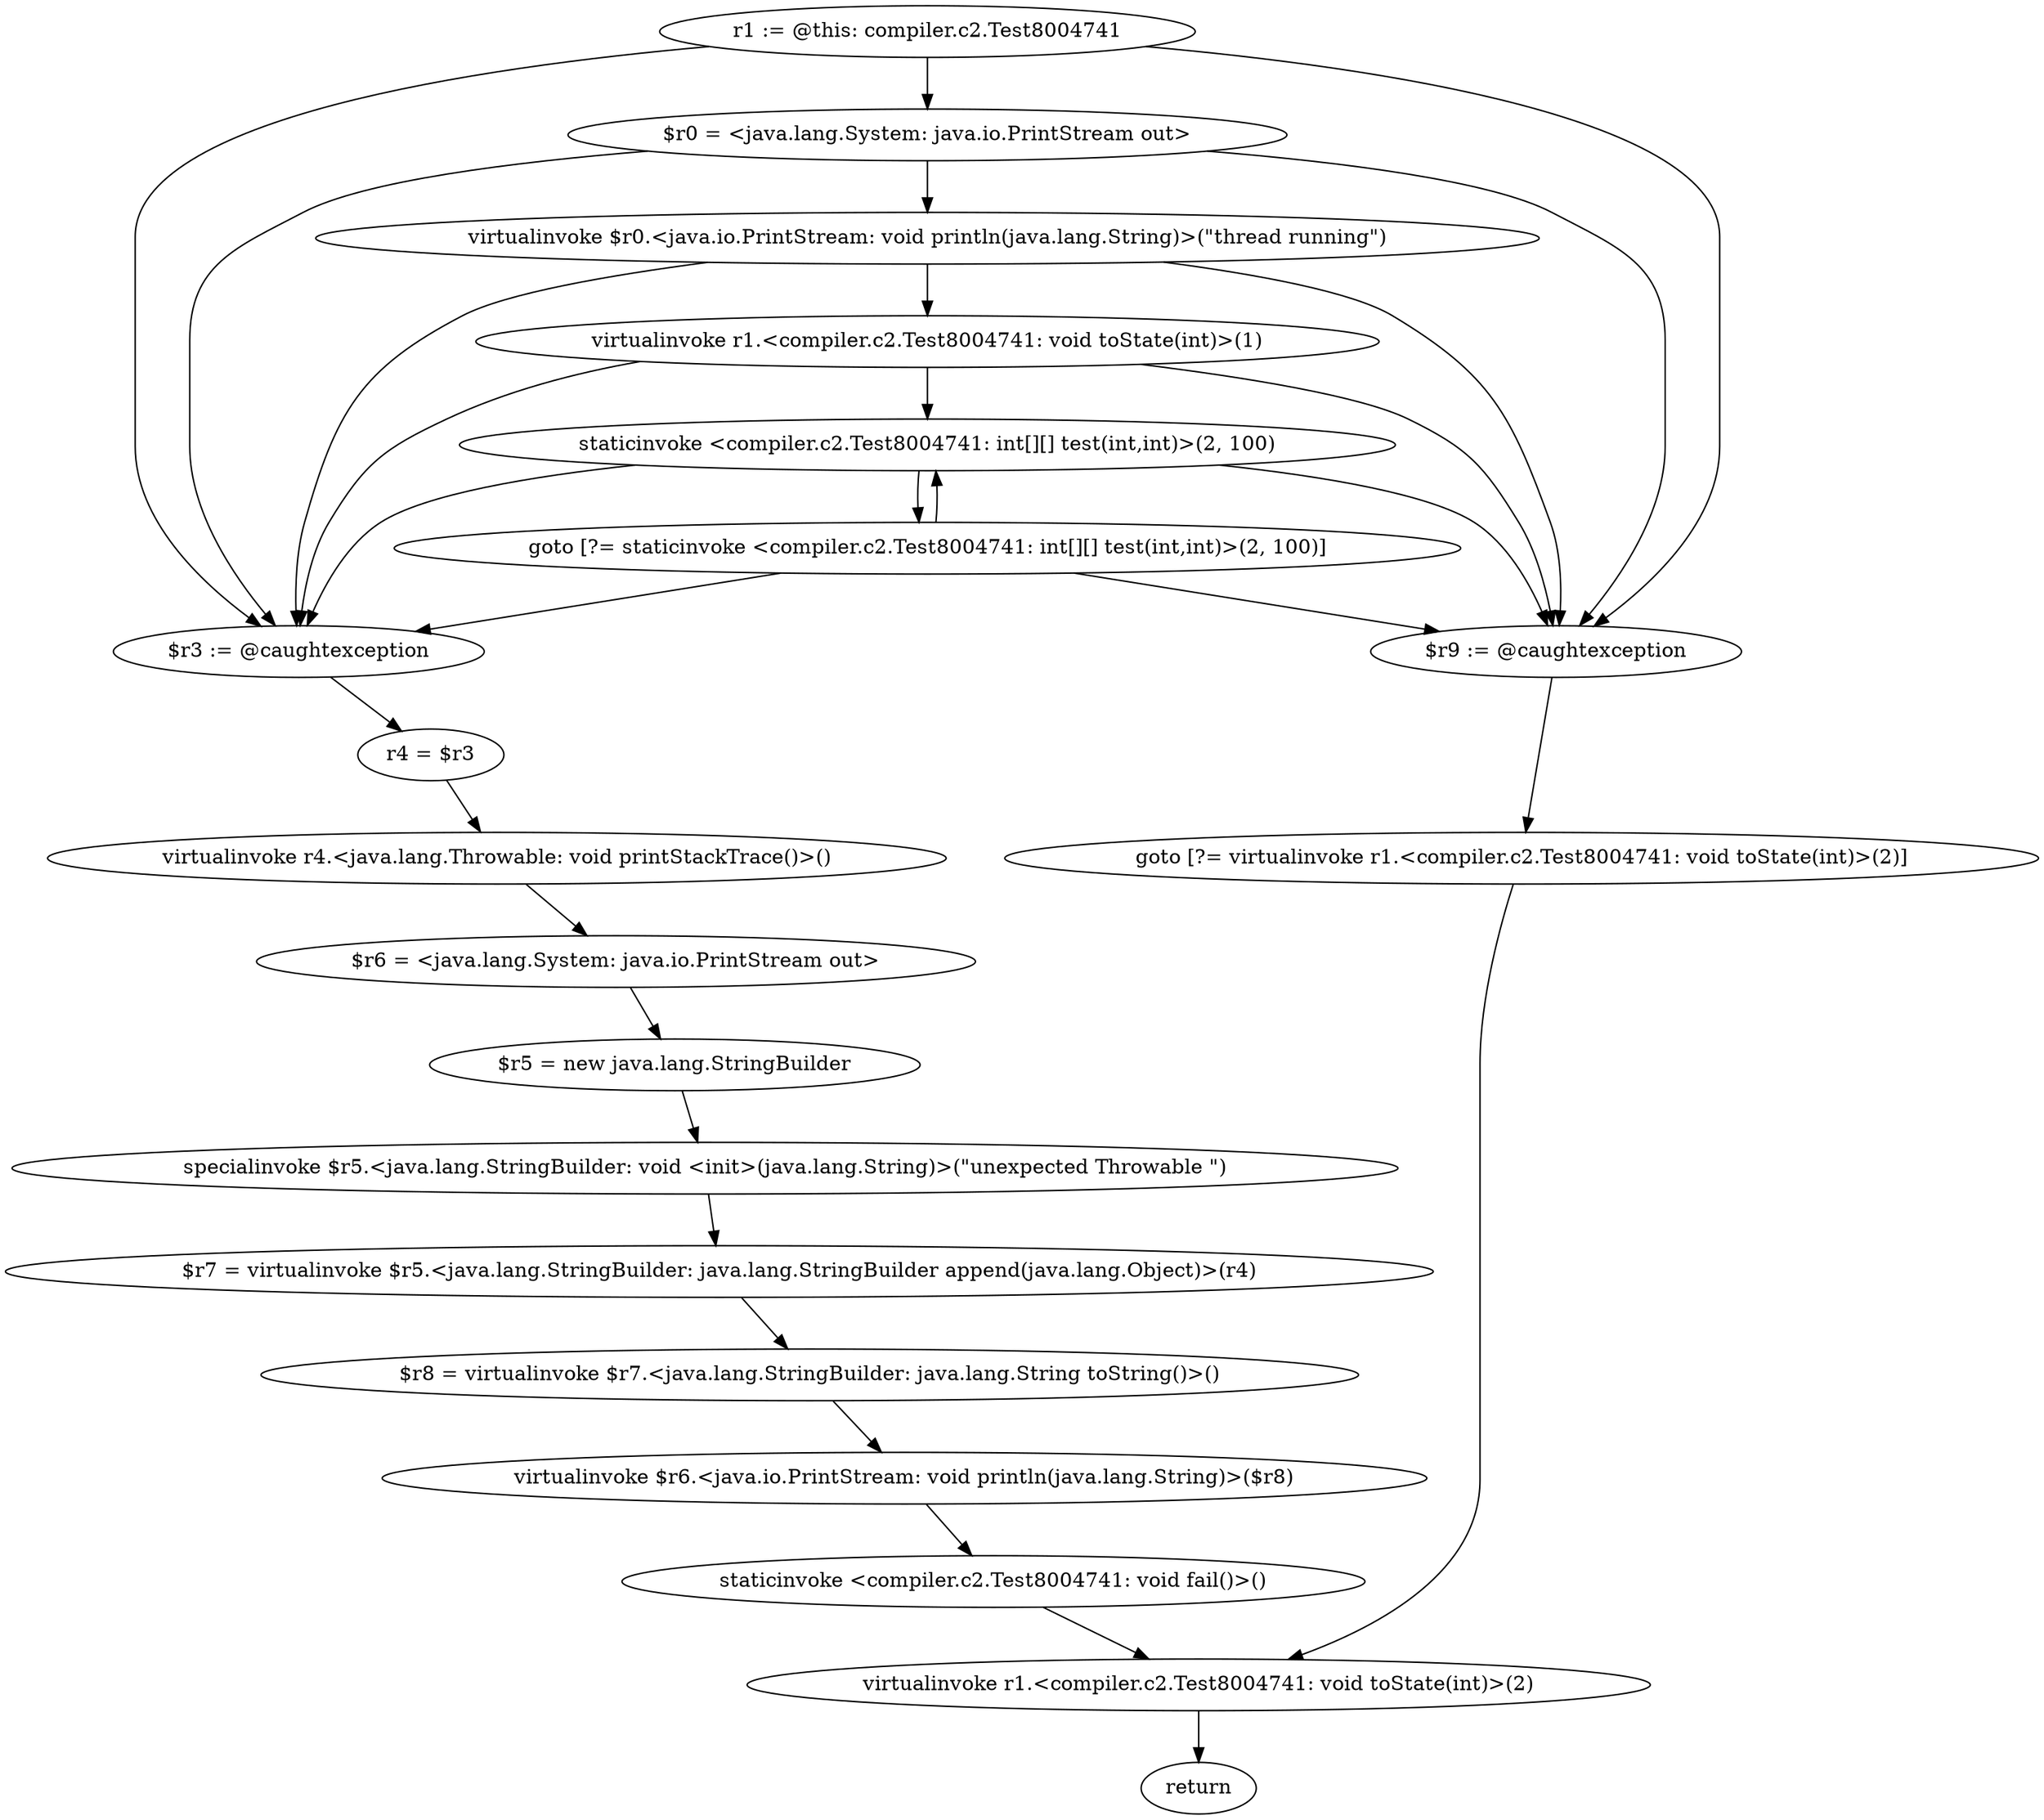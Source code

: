 digraph "unitGraph" {
    "r1 := @this: compiler.c2.Test8004741"
    "$r0 = <java.lang.System: java.io.PrintStream out>"
    "virtualinvoke $r0.<java.io.PrintStream: void println(java.lang.String)>(\"thread running\")"
    "virtualinvoke r1.<compiler.c2.Test8004741: void toState(int)>(1)"
    "staticinvoke <compiler.c2.Test8004741: int[][] test(int,int)>(2, 100)"
    "goto [?= staticinvoke <compiler.c2.Test8004741: int[][] test(int,int)>(2, 100)]"
    "$r9 := @caughtexception"
    "goto [?= virtualinvoke r1.<compiler.c2.Test8004741: void toState(int)>(2)]"
    "$r3 := @caughtexception"
    "r4 = $r3"
    "virtualinvoke r4.<java.lang.Throwable: void printStackTrace()>()"
    "$r6 = <java.lang.System: java.io.PrintStream out>"
    "$r5 = new java.lang.StringBuilder"
    "specialinvoke $r5.<java.lang.StringBuilder: void <init>(java.lang.String)>(\"unexpected Throwable \")"
    "$r7 = virtualinvoke $r5.<java.lang.StringBuilder: java.lang.StringBuilder append(java.lang.Object)>(r4)"
    "$r8 = virtualinvoke $r7.<java.lang.StringBuilder: java.lang.String toString()>()"
    "virtualinvoke $r6.<java.io.PrintStream: void println(java.lang.String)>($r8)"
    "staticinvoke <compiler.c2.Test8004741: void fail()>()"
    "virtualinvoke r1.<compiler.c2.Test8004741: void toState(int)>(2)"
    "return"
    "r1 := @this: compiler.c2.Test8004741"->"$r9 := @caughtexception";
    "r1 := @this: compiler.c2.Test8004741"->"$r3 := @caughtexception";
    "r1 := @this: compiler.c2.Test8004741"->"$r0 = <java.lang.System: java.io.PrintStream out>";
    "$r0 = <java.lang.System: java.io.PrintStream out>"->"$r9 := @caughtexception";
    "$r0 = <java.lang.System: java.io.PrintStream out>"->"$r3 := @caughtexception";
    "$r0 = <java.lang.System: java.io.PrintStream out>"->"virtualinvoke $r0.<java.io.PrintStream: void println(java.lang.String)>(\"thread running\")";
    "virtualinvoke $r0.<java.io.PrintStream: void println(java.lang.String)>(\"thread running\")"->"$r9 := @caughtexception";
    "virtualinvoke $r0.<java.io.PrintStream: void println(java.lang.String)>(\"thread running\")"->"$r3 := @caughtexception";
    "virtualinvoke $r0.<java.io.PrintStream: void println(java.lang.String)>(\"thread running\")"->"virtualinvoke r1.<compiler.c2.Test8004741: void toState(int)>(1)";
    "virtualinvoke r1.<compiler.c2.Test8004741: void toState(int)>(1)"->"$r9 := @caughtexception";
    "virtualinvoke r1.<compiler.c2.Test8004741: void toState(int)>(1)"->"$r3 := @caughtexception";
    "virtualinvoke r1.<compiler.c2.Test8004741: void toState(int)>(1)"->"staticinvoke <compiler.c2.Test8004741: int[][] test(int,int)>(2, 100)";
    "staticinvoke <compiler.c2.Test8004741: int[][] test(int,int)>(2, 100)"->"$r9 := @caughtexception";
    "staticinvoke <compiler.c2.Test8004741: int[][] test(int,int)>(2, 100)"->"$r3 := @caughtexception";
    "staticinvoke <compiler.c2.Test8004741: int[][] test(int,int)>(2, 100)"->"goto [?= staticinvoke <compiler.c2.Test8004741: int[][] test(int,int)>(2, 100)]";
    "goto [?= staticinvoke <compiler.c2.Test8004741: int[][] test(int,int)>(2, 100)]"->"$r9 := @caughtexception";
    "goto [?= staticinvoke <compiler.c2.Test8004741: int[][] test(int,int)>(2, 100)]"->"$r3 := @caughtexception";
    "goto [?= staticinvoke <compiler.c2.Test8004741: int[][] test(int,int)>(2, 100)]"->"staticinvoke <compiler.c2.Test8004741: int[][] test(int,int)>(2, 100)";
    "$r9 := @caughtexception"->"goto [?= virtualinvoke r1.<compiler.c2.Test8004741: void toState(int)>(2)]";
    "goto [?= virtualinvoke r1.<compiler.c2.Test8004741: void toState(int)>(2)]"->"virtualinvoke r1.<compiler.c2.Test8004741: void toState(int)>(2)";
    "$r3 := @caughtexception"->"r4 = $r3";
    "r4 = $r3"->"virtualinvoke r4.<java.lang.Throwable: void printStackTrace()>()";
    "virtualinvoke r4.<java.lang.Throwable: void printStackTrace()>()"->"$r6 = <java.lang.System: java.io.PrintStream out>";
    "$r6 = <java.lang.System: java.io.PrintStream out>"->"$r5 = new java.lang.StringBuilder";
    "$r5 = new java.lang.StringBuilder"->"specialinvoke $r5.<java.lang.StringBuilder: void <init>(java.lang.String)>(\"unexpected Throwable \")";
    "specialinvoke $r5.<java.lang.StringBuilder: void <init>(java.lang.String)>(\"unexpected Throwable \")"->"$r7 = virtualinvoke $r5.<java.lang.StringBuilder: java.lang.StringBuilder append(java.lang.Object)>(r4)";
    "$r7 = virtualinvoke $r5.<java.lang.StringBuilder: java.lang.StringBuilder append(java.lang.Object)>(r4)"->"$r8 = virtualinvoke $r7.<java.lang.StringBuilder: java.lang.String toString()>()";
    "$r8 = virtualinvoke $r7.<java.lang.StringBuilder: java.lang.String toString()>()"->"virtualinvoke $r6.<java.io.PrintStream: void println(java.lang.String)>($r8)";
    "virtualinvoke $r6.<java.io.PrintStream: void println(java.lang.String)>($r8)"->"staticinvoke <compiler.c2.Test8004741: void fail()>()";
    "staticinvoke <compiler.c2.Test8004741: void fail()>()"->"virtualinvoke r1.<compiler.c2.Test8004741: void toState(int)>(2)";
    "virtualinvoke r1.<compiler.c2.Test8004741: void toState(int)>(2)"->"return";
}
